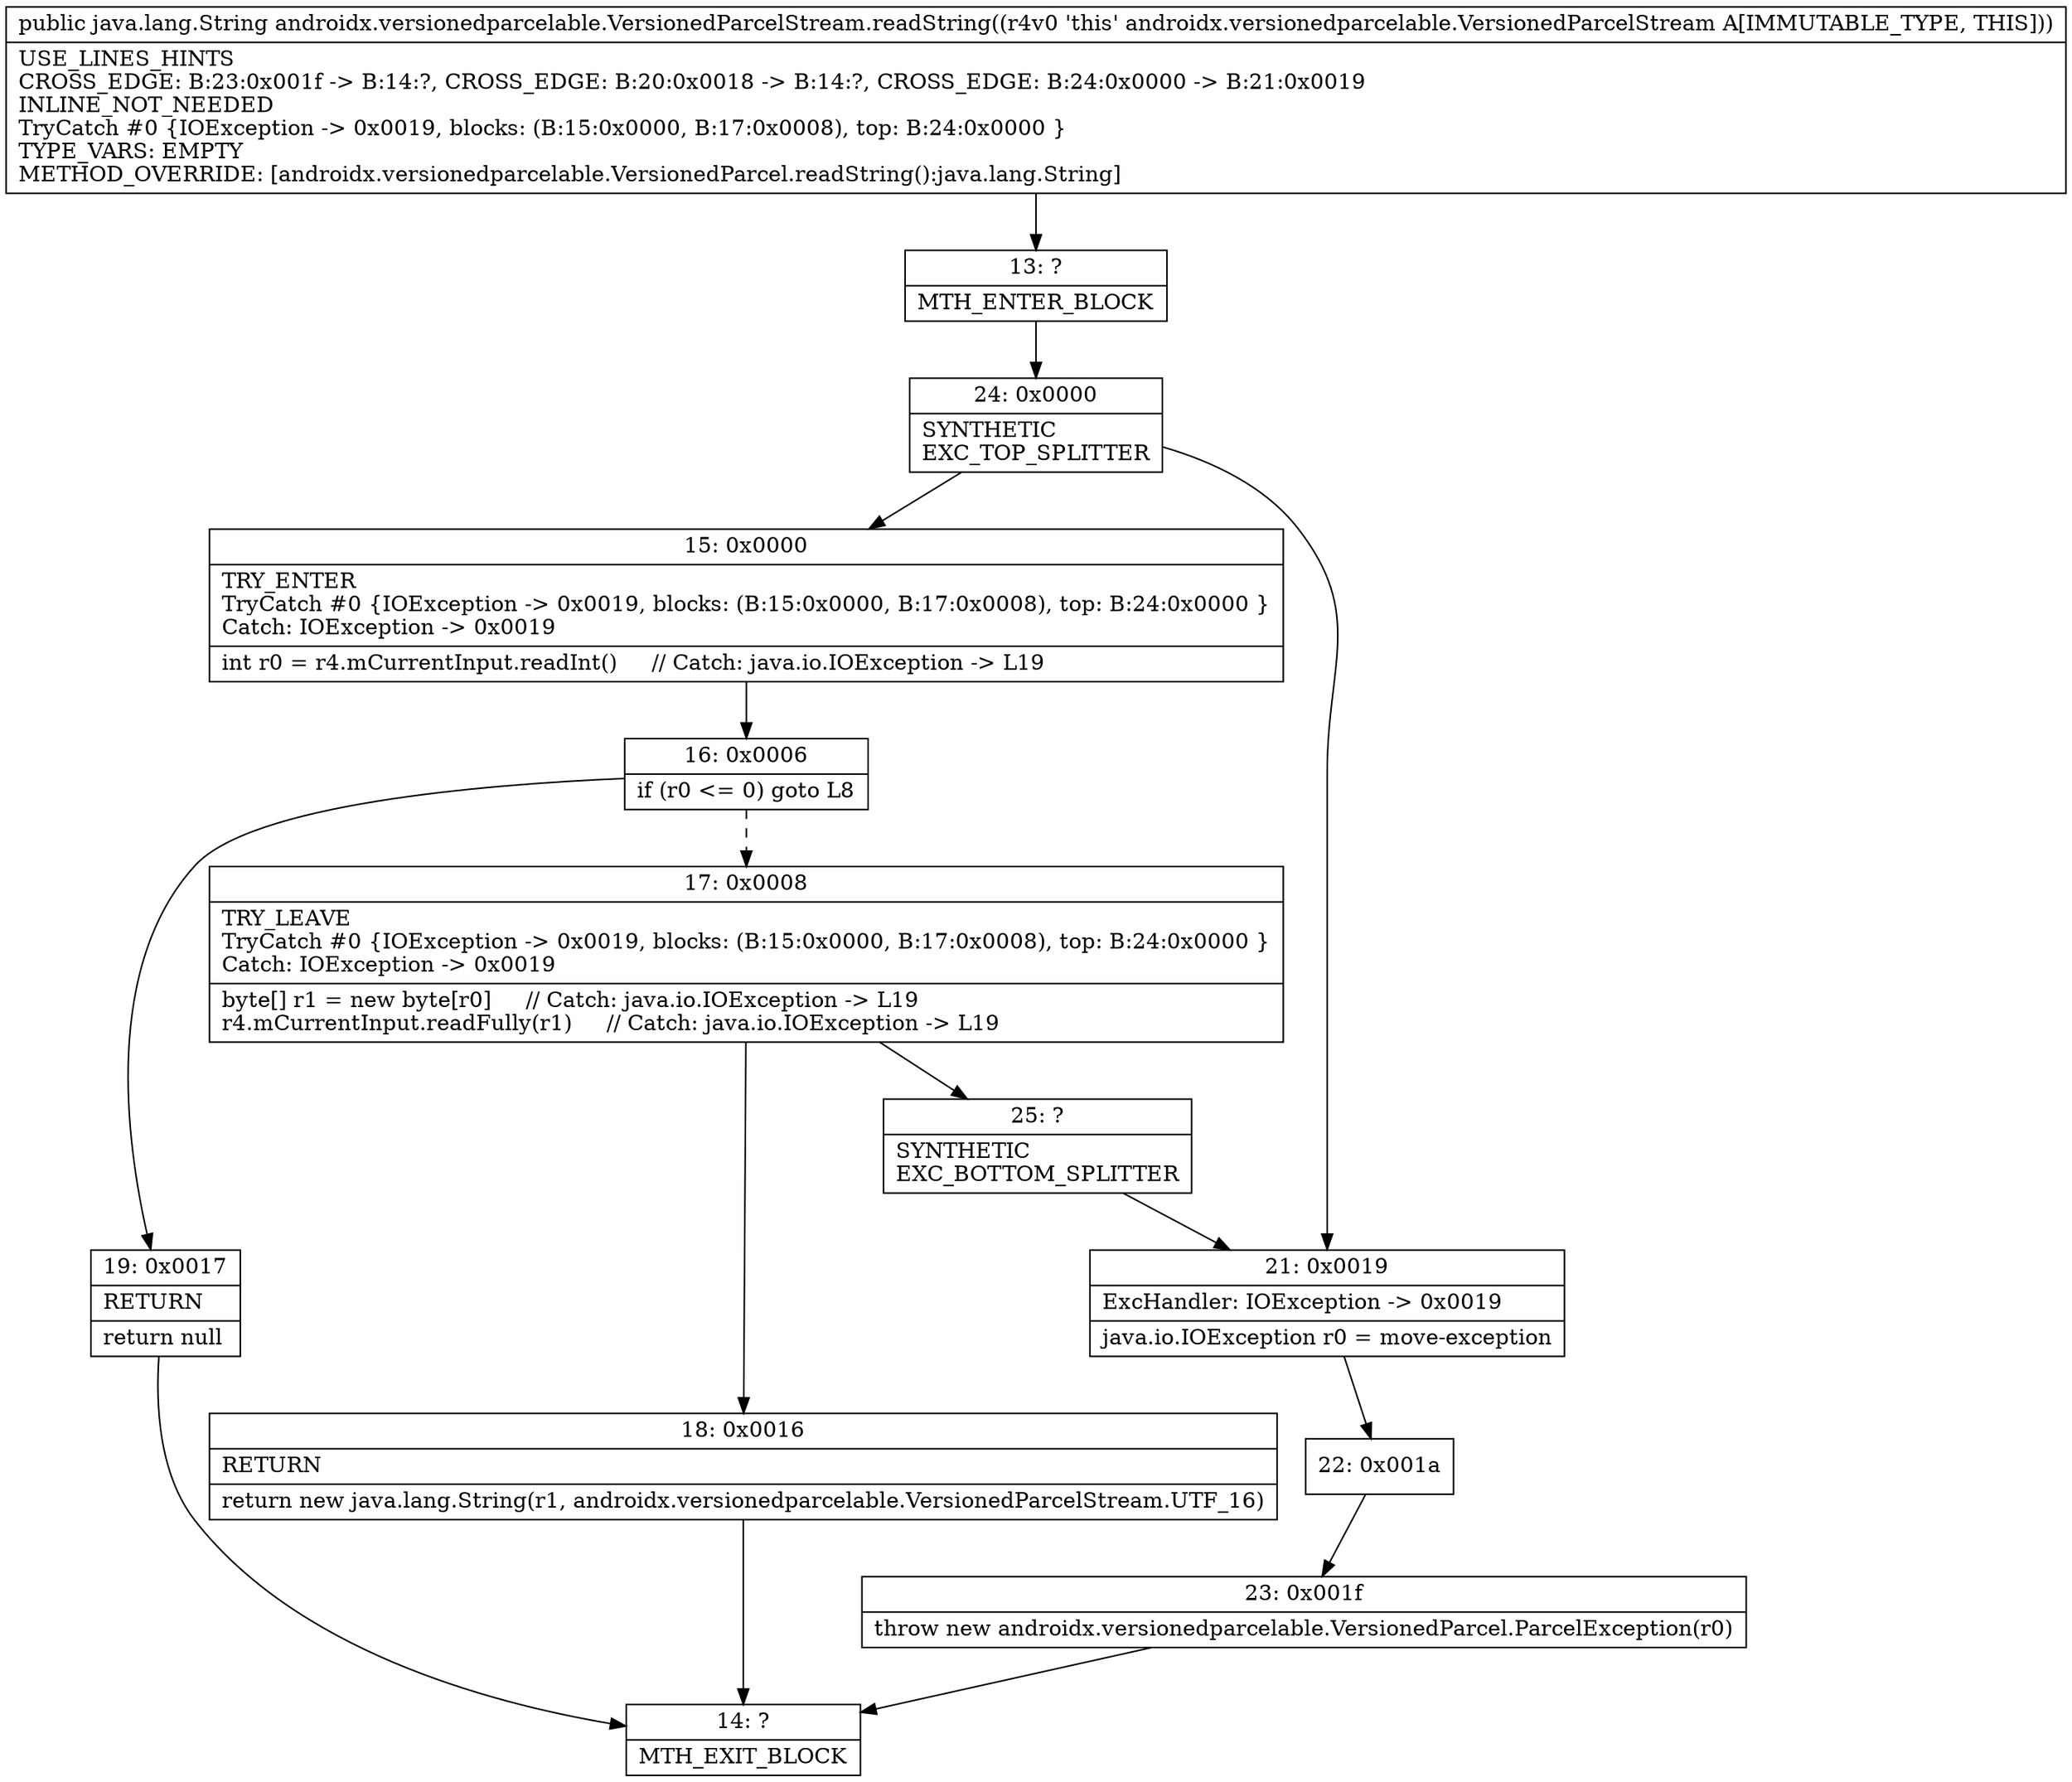 digraph "CFG forandroidx.versionedparcelable.VersionedParcelStream.readString()Ljava\/lang\/String;" {
Node_13 [shape=record,label="{13\:\ ?|MTH_ENTER_BLOCK\l}"];
Node_24 [shape=record,label="{24\:\ 0x0000|SYNTHETIC\lEXC_TOP_SPLITTER\l}"];
Node_15 [shape=record,label="{15\:\ 0x0000|TRY_ENTER\lTryCatch #0 \{IOException \-\> 0x0019, blocks: (B:15:0x0000, B:17:0x0008), top: B:24:0x0000 \}\lCatch: IOException \-\> 0x0019\l|int r0 = r4.mCurrentInput.readInt()     \/\/ Catch: java.io.IOException \-\> L19\l}"];
Node_16 [shape=record,label="{16\:\ 0x0006|if (r0 \<= 0) goto L8\l}"];
Node_17 [shape=record,label="{17\:\ 0x0008|TRY_LEAVE\lTryCatch #0 \{IOException \-\> 0x0019, blocks: (B:15:0x0000, B:17:0x0008), top: B:24:0x0000 \}\lCatch: IOException \-\> 0x0019\l|byte[] r1 = new byte[r0]     \/\/ Catch: java.io.IOException \-\> L19\lr4.mCurrentInput.readFully(r1)     \/\/ Catch: java.io.IOException \-\> L19\l}"];
Node_18 [shape=record,label="{18\:\ 0x0016|RETURN\l|return new java.lang.String(r1, androidx.versionedparcelable.VersionedParcelStream.UTF_16)\l}"];
Node_14 [shape=record,label="{14\:\ ?|MTH_EXIT_BLOCK\l}"];
Node_25 [shape=record,label="{25\:\ ?|SYNTHETIC\lEXC_BOTTOM_SPLITTER\l}"];
Node_19 [shape=record,label="{19\:\ 0x0017|RETURN\l|return null\l}"];
Node_21 [shape=record,label="{21\:\ 0x0019|ExcHandler: IOException \-\> 0x0019\l|java.io.IOException r0 = move\-exception\l}"];
Node_22 [shape=record,label="{22\:\ 0x001a}"];
Node_23 [shape=record,label="{23\:\ 0x001f|throw new androidx.versionedparcelable.VersionedParcel.ParcelException(r0)\l}"];
MethodNode[shape=record,label="{public java.lang.String androidx.versionedparcelable.VersionedParcelStream.readString((r4v0 'this' androidx.versionedparcelable.VersionedParcelStream A[IMMUTABLE_TYPE, THIS]))  | USE_LINES_HINTS\lCROSS_EDGE: B:23:0x001f \-\> B:14:?, CROSS_EDGE: B:20:0x0018 \-\> B:14:?, CROSS_EDGE: B:24:0x0000 \-\> B:21:0x0019\lINLINE_NOT_NEEDED\lTryCatch #0 \{IOException \-\> 0x0019, blocks: (B:15:0x0000, B:17:0x0008), top: B:24:0x0000 \}\lTYPE_VARS: EMPTY\lMETHOD_OVERRIDE: [androidx.versionedparcelable.VersionedParcel.readString():java.lang.String]\l}"];
MethodNode -> Node_13;Node_13 -> Node_24;
Node_24 -> Node_15;
Node_24 -> Node_21;
Node_15 -> Node_16;
Node_16 -> Node_17[style=dashed];
Node_16 -> Node_19;
Node_17 -> Node_18;
Node_17 -> Node_25;
Node_18 -> Node_14;
Node_25 -> Node_21;
Node_19 -> Node_14;
Node_21 -> Node_22;
Node_22 -> Node_23;
Node_23 -> Node_14;
}

